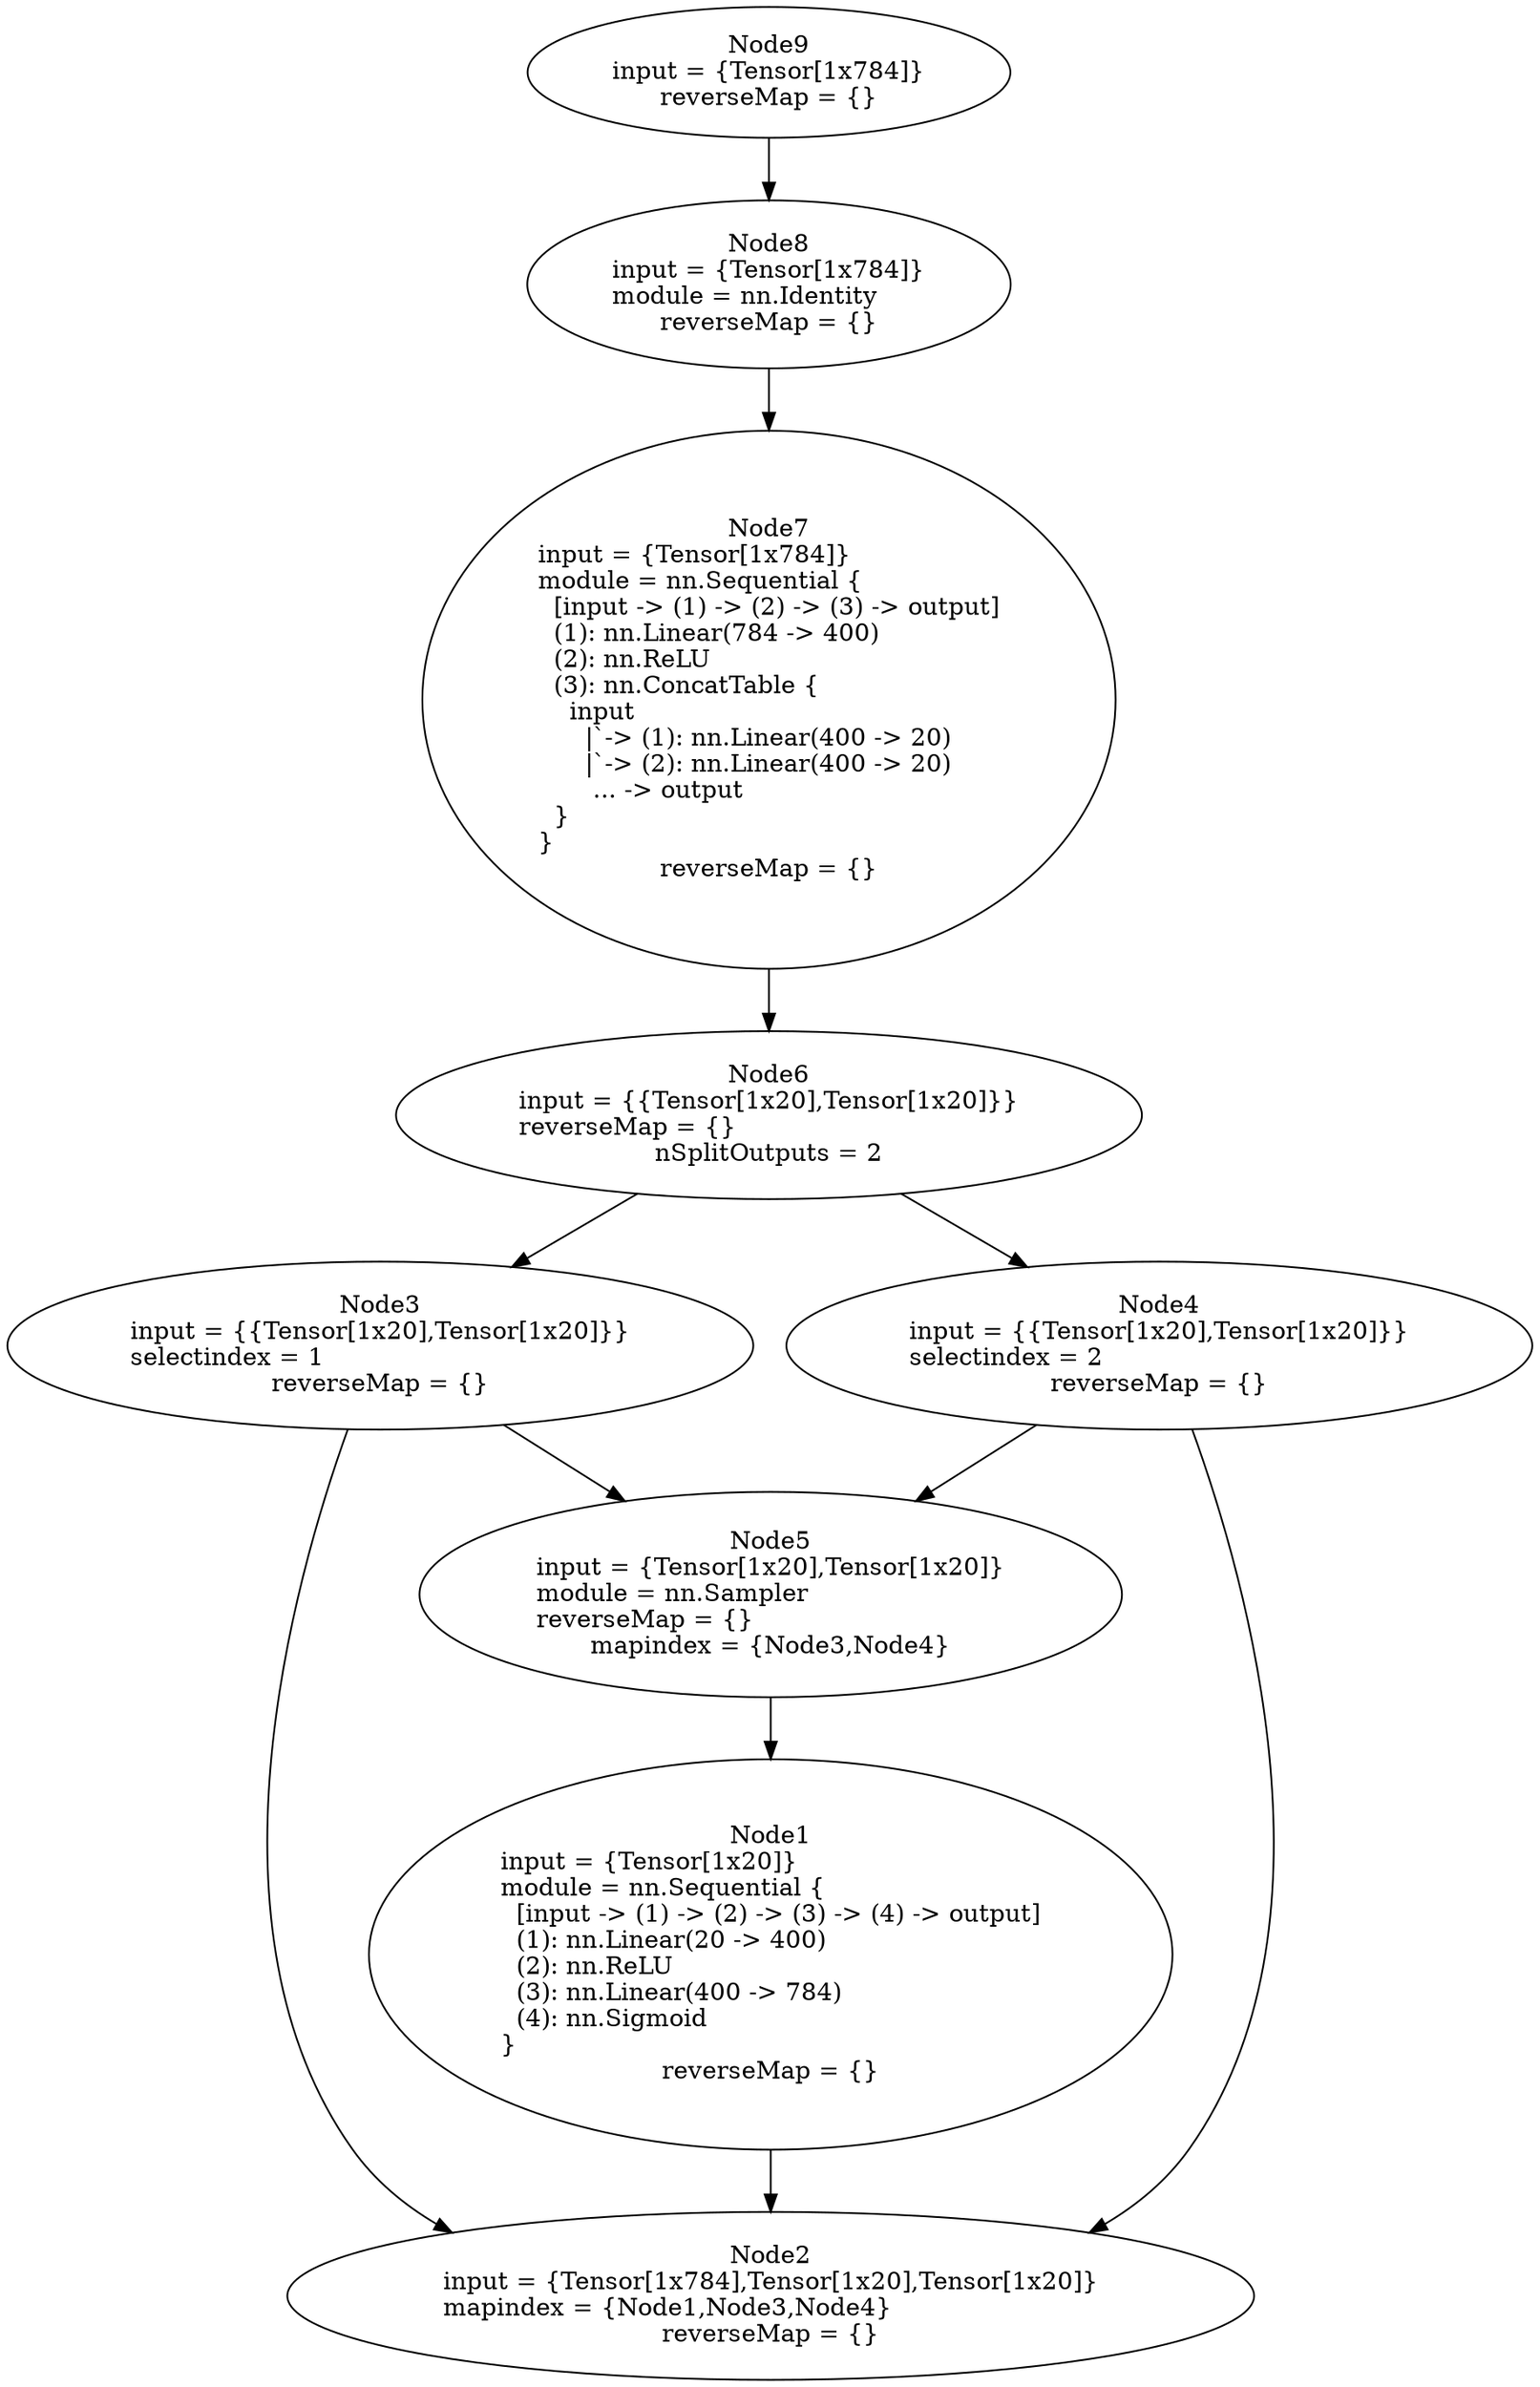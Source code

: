 digraph G {
	graph [bb="0,0,692,1362"];
	node [label="\N",
		shape=oval
	];
	n1	 [height=3.1034,
		label="Node1\ninput = {Tensor[1x20]}\lmodule = nn.Sequential {\l  [input -> (1) -> (2) -> (3) -> (4) -> output]\l  (1): nn.Linear(20 -> \
400)\l  (2): nn.ReLU\l  (3): nn.Linear(400 -> 784)\l  (4): nn.Sigmoid\l}\lreverseMap = {}",
		pos="346,244",
		tooltip="[main.lua]:86_",
		width=5.0951];
	n2	 [height=1.3356,
		label="Node2\ninput = {Tensor[1x784],Tensor[1x20],Tensor[1x20]}\lmapindex = {Node1,Node3,Node4}\lreverseMap = {}",
		pos="346,48",
		tooltip="[[C]]:-1_",
		width=6.0387];
	n1 -> n2	 [pos="e,346,96.25 346,132.12 346,123.29 346,114.61 346,106.39"];
	n3	 [height=1.3356,
		label="Node3\ninput = {{Tensor[1x20],Tensor[1x20]}}\lselectindex = 1\lreverseMap = {}",
		pos="168,594",
		tooltip="[main.lua]:73_-1",
		width=4.6707];
	n3 -> n2	 [pos="e,206.75,85.07 150.16,546.09 119.56,457.04 68.113,260.91 153,132 164.38,114.72 180.19,101.03 197.91,90.173"];
	n5	 [height=1.6303,
		label="Node5\ninput = {Tensor[1x20],Tensor[1x20]}\lmodule = nn.Sampler\lreverseMap = {}\lmapindex = {Node3,Node4}",
		pos="346,451",
		tooltip="[main.lua]:74_",
		width=4.3943];
	n3 -> n5	 [pos="e,279.78,504.45 224.32,548.39 239.33,536.5 255.77,523.47 271.58,510.95"];
	n4	 [height=1.3356,
		label="Node4\ninput = {{Tensor[1x20],Tensor[1x20]}}\lselectindex = 2\lreverseMap = {}",
		pos="523,594",
		tooltip="[main.lua]:73_-2",
		width=4.6707];
	n4 -> n2	 [pos="e,484.54,85.194 540.82,546.1 571.38,457.08 622.77,260.99 538,132 526.69,114.79 510.96,101.13 493.34,90.29"];
	n4 -> n5	 [pos="e,411.85,504.45 467,548.39 452.08,536.5 435.72,523.47 420,510.95"];
	n5 -> n1	 [pos="e,346,355.99 346,392.08 346,383.82 346,375.08 346,366.15"];
	n6	 [height=1.3356,
		label="Node6\ninput = {{Tensor[1x20],Tensor[1x20]}}\lreverseMap = {}\lnSplitOutputs = 2",
		pos="345,726",
		tooltip="[main.lua]:73_ split at [main.lua]:73-mnode",
		width=4.6707];
	n6 -> n3	 [pos="e,227.86,638.97 285.08,680.99 269.36,669.45 252.3,656.92 236.19,645.08"];
	n6 -> n4	 [pos="e,462.8,638.97 405.26,680.99 421.07,669.45 438.22,656.92 454.43,645.08"];
	n7	 [height=4.2819,
		label="Node7\ninput = {Tensor[1x784]}\lmodule = nn.Sequential {\l  [input -> (1) -> (2) -> (3) -> output]\l  (1): nn.Linear(784 -> 400)\l  (\
2): nn.ReLU\l  (3): nn.ConcatTable {\l    input\l      |`-> (1): nn.Linear(400 -> 20)\l      |`-> (2): nn.Linear(400 -> 20)\l       \
... -> output\l  }\l}\lreverseMap = {}",
		pos="345,964",
		tooltip="[main.lua]:73_",
		width=4.3943];
	n7 -> n6	 [pos="e,345,774.43 345,809.54 345,800.85 345,792.44 345,784.53"];
	n8	 [height=1.3356,
		label="Node8\ninput = {Tensor[1x784]}\lmodule = nn.Identity\lreverseMap = {}",
		pos="345,1202",
		tooltip="[main.lua]:72_",
		width=3.0124];
	n8 -> n7	 [pos="e,345,1118.4 345,1153.8 345,1146 345,1137.5 345,1128.6"];
	n9	 [height=1.041,
		label="Node9\ninput = {Tensor[1x784]}\lreverseMap = {}",
		pos="345,1324",
		tooltip="[[C]]:-1_",
		width=3.0124];
	n9 -> n8	 [pos="e,345,1250.5 345,1286.3 345,1278.2 345,1269.4 345,1260.7"];
}
